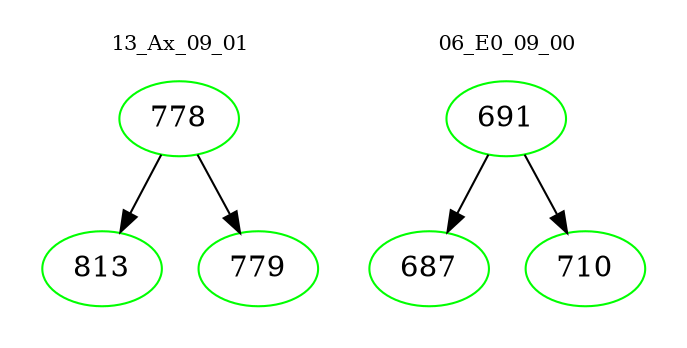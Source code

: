 digraph{
subgraph cluster_0 {
color = white
label = "13_Ax_09_01";
fontsize=10;
T0_778 [label="778", color="green"]
T0_778 -> T0_813 [color="black"]
T0_813 [label="813", color="green"]
T0_778 -> T0_779 [color="black"]
T0_779 [label="779", color="green"]
}
subgraph cluster_1 {
color = white
label = "06_E0_09_00";
fontsize=10;
T1_691 [label="691", color="green"]
T1_691 -> T1_687 [color="black"]
T1_687 [label="687", color="green"]
T1_691 -> T1_710 [color="black"]
T1_710 [label="710", color="green"]
}
}
